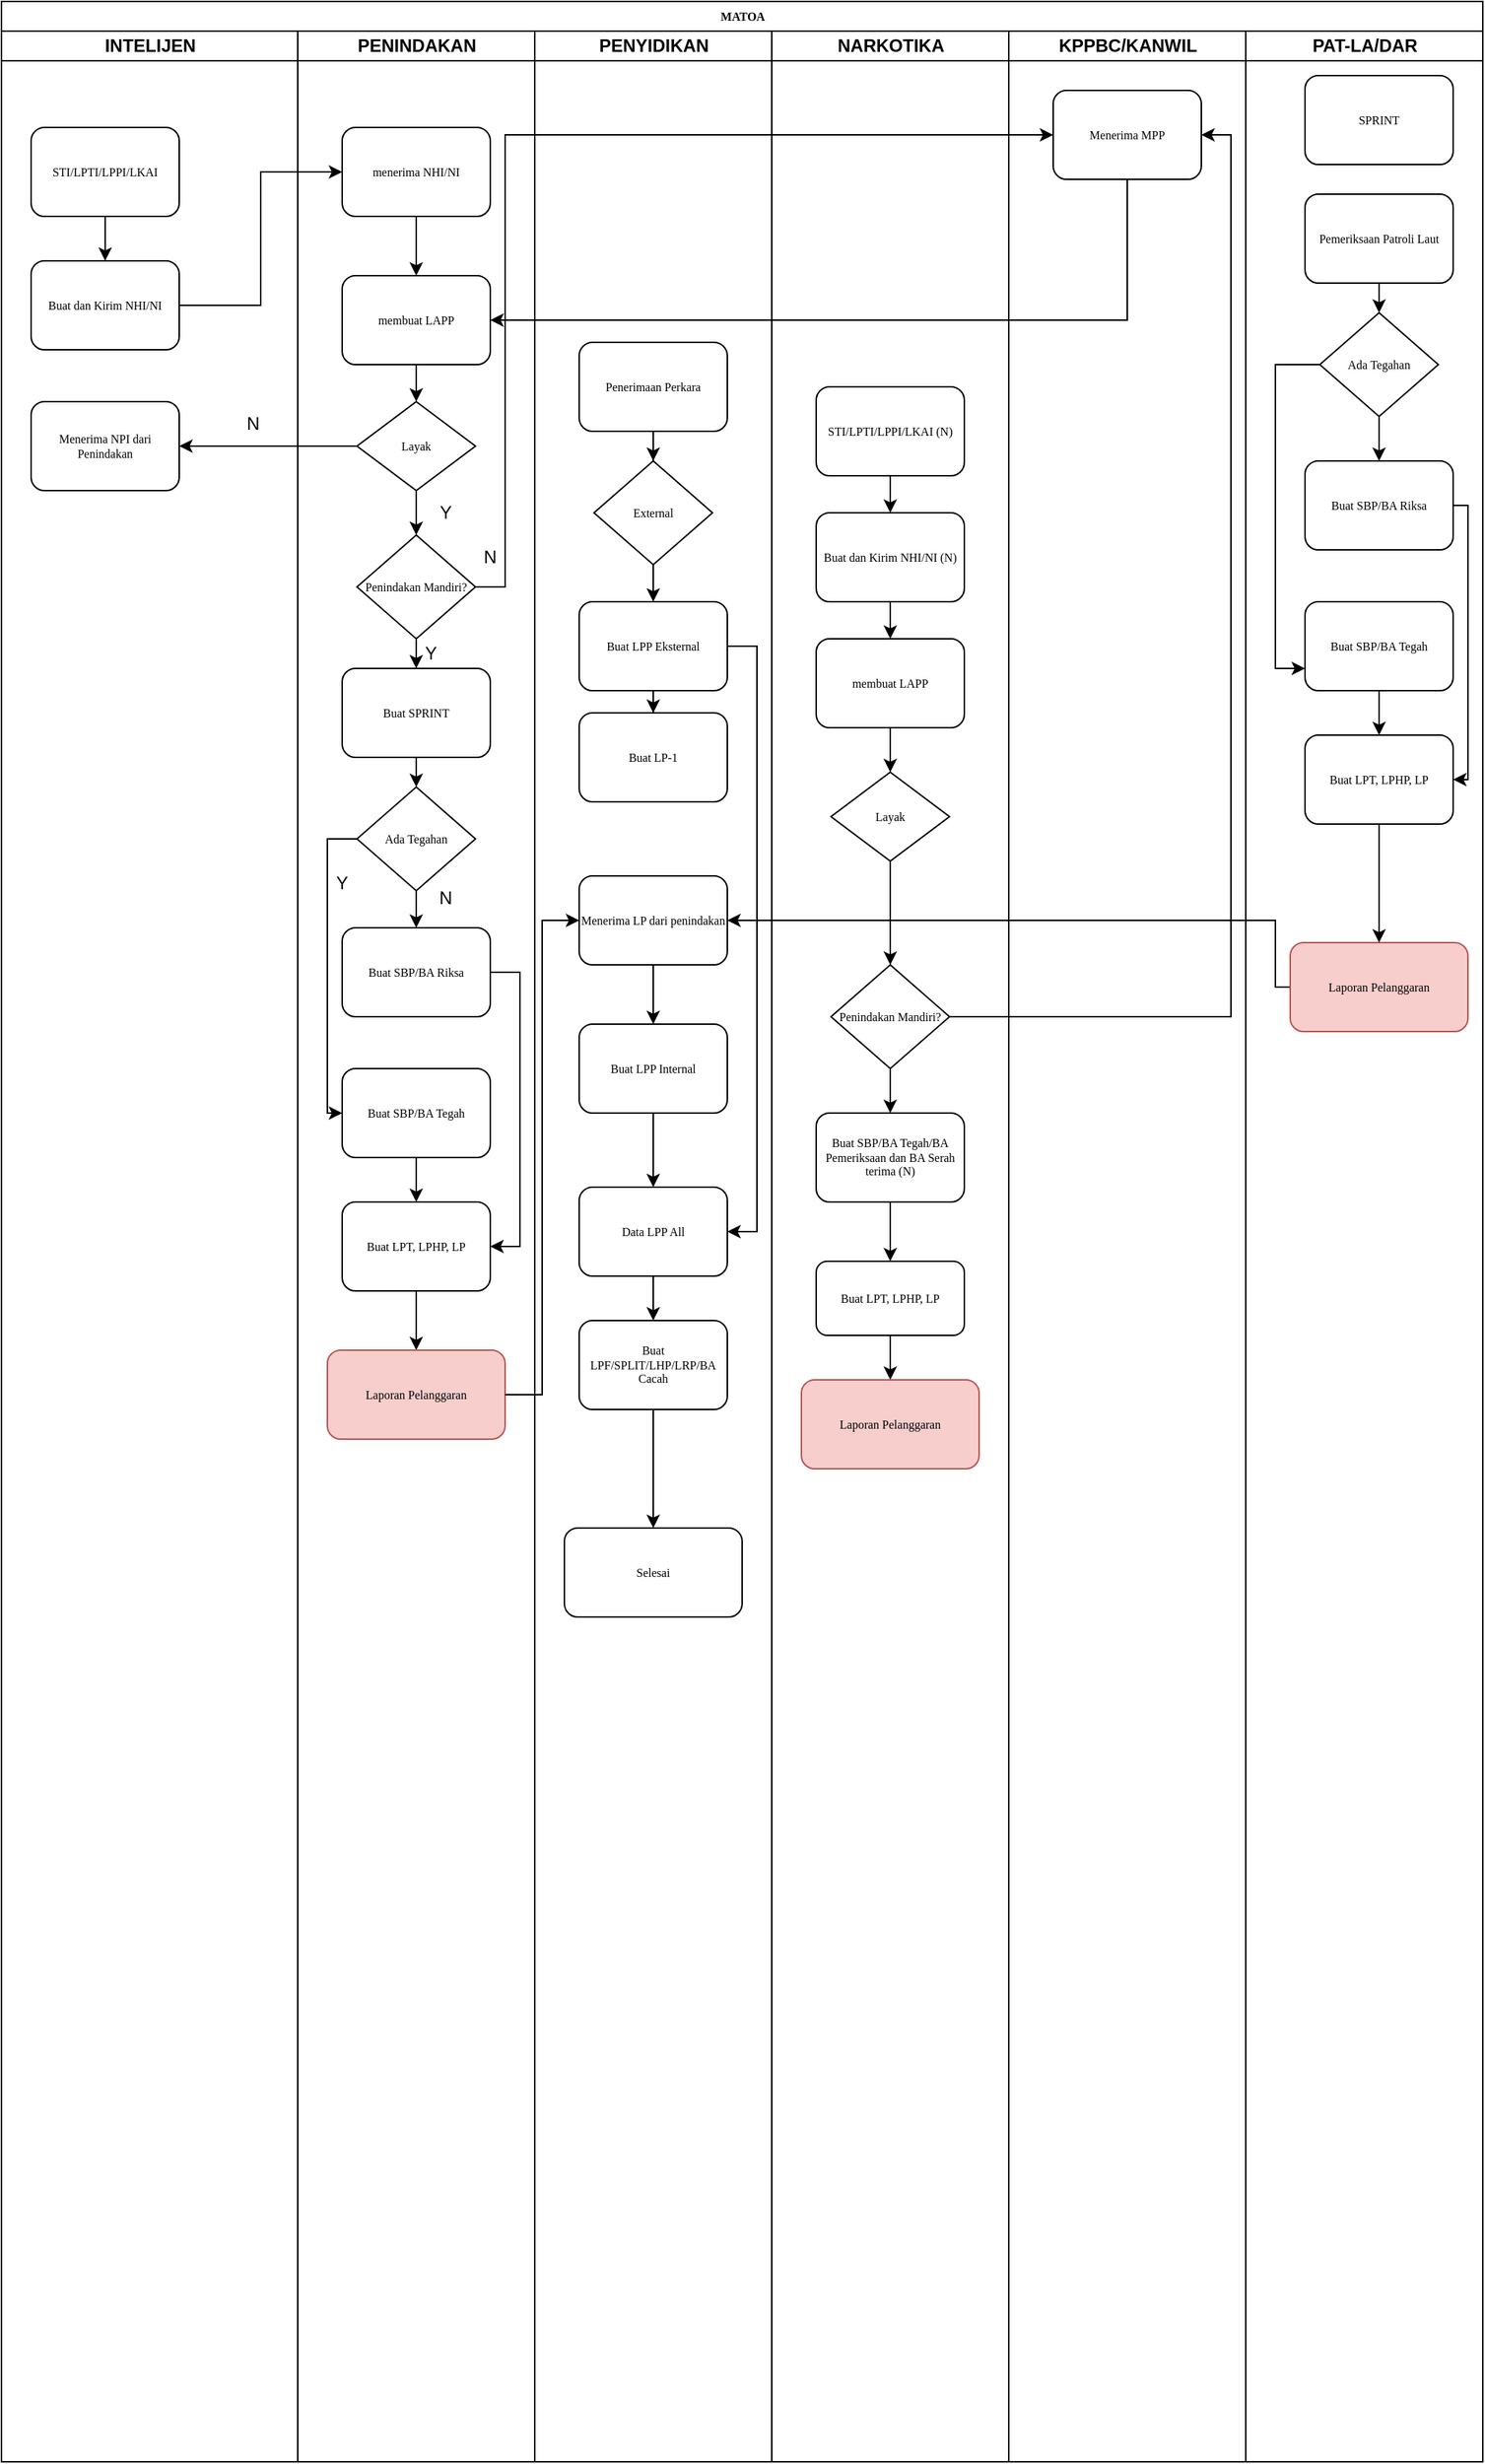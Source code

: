 <mxfile version="17.2.5" type="github">
  <diagram name="Page-1" id="74e2e168-ea6b-b213-b513-2b3c1d86103e">
    <mxGraphModel dx="1038" dy="539" grid="1" gridSize="10" guides="1" tooltips="1" connect="1" arrows="1" fold="1" page="1" pageScale="1" pageWidth="1100" pageHeight="850" background="none" math="0" shadow="0">
      <root>
        <mxCell id="0" />
        <mxCell id="1" parent="0" />
        <mxCell id="77e6c97f196da883-1" value="MATOA" style="swimlane;html=1;childLayout=stackLayout;startSize=20;rounded=0;shadow=0;labelBackgroundColor=none;strokeWidth=1;fontFamily=Verdana;fontSize=8;align=center;" parent="1" vertex="1">
          <mxGeometry x="70" y="20" width="1000" height="1660" as="geometry" />
        </mxCell>
        <mxCell id="77e6c97f196da883-2" value="INTELIJEN" style="swimlane;html=1;startSize=20;" parent="77e6c97f196da883-1" vertex="1">
          <mxGeometry y="20" width="200" height="1640" as="geometry" />
        </mxCell>
        <mxCell id="7GiVfeUsD4dQWoVJkpCe-1" style="edgeStyle=orthogonalEdgeStyle;rounded=0;orthogonalLoop=1;jettySize=auto;html=1;exitX=0.5;exitY=1;exitDx=0;exitDy=0;entryX=0.5;entryY=0;entryDx=0;entryDy=0;" edge="1" parent="77e6c97f196da883-2" source="77e6c97f196da883-8" target="77e6c97f196da883-9">
          <mxGeometry relative="1" as="geometry" />
        </mxCell>
        <mxCell id="77e6c97f196da883-8" value="STI/LPTI/LPPI/LKAI" style="rounded=1;whiteSpace=wrap;html=1;shadow=0;labelBackgroundColor=none;strokeWidth=1;fontFamily=Verdana;fontSize=8;align=center;" parent="77e6c97f196da883-2" vertex="1">
          <mxGeometry x="20" y="65" width="100" height="60" as="geometry" />
        </mxCell>
        <mxCell id="77e6c97f196da883-9" value="Buat dan Kirim NHI/NI" style="rounded=1;whiteSpace=wrap;html=1;shadow=0;labelBackgroundColor=none;strokeWidth=1;fontFamily=Verdana;fontSize=8;align=center;" parent="77e6c97f196da883-2" vertex="1">
          <mxGeometry x="20" y="155" width="100" height="60" as="geometry" />
        </mxCell>
        <mxCell id="7GiVfeUsD4dQWoVJkpCe-15" value="Menerima NPI dari Penindakan" style="rounded=1;whiteSpace=wrap;html=1;shadow=0;labelBackgroundColor=none;strokeWidth=1;fontFamily=Verdana;fontSize=8;align=center;" vertex="1" parent="77e6c97f196da883-2">
          <mxGeometry x="20" y="250" width="100" height="60" as="geometry" />
        </mxCell>
        <mxCell id="7GiVfeUsD4dQWoVJkpCe-20" value="N" style="text;html=1;strokeColor=none;fillColor=none;align=center;verticalAlign=middle;whiteSpace=wrap;rounded=0;" vertex="1" parent="77e6c97f196da883-2">
          <mxGeometry x="140" y="250" width="60" height="30" as="geometry" />
        </mxCell>
        <mxCell id="77e6c97f196da883-3" value="PENINDAKAN" style="swimlane;html=1;startSize=20;" parent="77e6c97f196da883-1" vertex="1">
          <mxGeometry x="200" y="20" width="160" height="1640" as="geometry" />
        </mxCell>
        <mxCell id="7GiVfeUsD4dQWoVJkpCe-5" style="edgeStyle=orthogonalEdgeStyle;rounded=0;orthogonalLoop=1;jettySize=auto;html=1;" edge="1" parent="77e6c97f196da883-3" source="77e6c97f196da883-11" target="7GiVfeUsD4dQWoVJkpCe-4">
          <mxGeometry relative="1" as="geometry" />
        </mxCell>
        <mxCell id="77e6c97f196da883-11" value="menerima NHI/NI" style="rounded=1;whiteSpace=wrap;html=1;shadow=0;labelBackgroundColor=none;strokeWidth=1;fontFamily=Verdana;fontSize=8;align=center;" parent="77e6c97f196da883-3" vertex="1">
          <mxGeometry x="30" y="65" width="100" height="60" as="geometry" />
        </mxCell>
        <mxCell id="7GiVfeUsD4dQWoVJkpCe-7" style="edgeStyle=orthogonalEdgeStyle;rounded=0;orthogonalLoop=1;jettySize=auto;html=1;exitX=0.5;exitY=1;exitDx=0;exitDy=0;" edge="1" parent="77e6c97f196da883-3" source="7GiVfeUsD4dQWoVJkpCe-4" target="7GiVfeUsD4dQWoVJkpCe-6">
          <mxGeometry relative="1" as="geometry" />
        </mxCell>
        <mxCell id="7GiVfeUsD4dQWoVJkpCe-4" value="membuat LAPP" style="rounded=1;whiteSpace=wrap;html=1;shadow=0;labelBackgroundColor=none;strokeWidth=1;fontFamily=Verdana;fontSize=8;align=center;" vertex="1" parent="77e6c97f196da883-3">
          <mxGeometry x="30" y="165" width="100" height="60" as="geometry" />
        </mxCell>
        <mxCell id="7GiVfeUsD4dQWoVJkpCe-6" value="Layak" style="rhombus;whiteSpace=wrap;html=1;rounded=0;shadow=0;labelBackgroundColor=none;strokeWidth=1;fontFamily=Verdana;fontSize=8;align=center;" vertex="1" parent="77e6c97f196da883-3">
          <mxGeometry x="40" y="250" width="80" height="60" as="geometry" />
        </mxCell>
        <mxCell id="7GiVfeUsD4dQWoVJkpCe-18" style="edgeStyle=orthogonalEdgeStyle;rounded=0;orthogonalLoop=1;jettySize=auto;html=1;entryX=0.5;entryY=0;entryDx=0;entryDy=0;" edge="1" parent="77e6c97f196da883-3" source="7GiVfeUsD4dQWoVJkpCe-13">
          <mxGeometry relative="1" as="geometry">
            <mxPoint x="80" y="430" as="targetPoint" />
          </mxGeometry>
        </mxCell>
        <mxCell id="7GiVfeUsD4dQWoVJkpCe-13" value="Penindakan Mandiri?" style="rhombus;whiteSpace=wrap;html=1;fontSize=8;fontFamily=Verdana;rounded=0;shadow=0;labelBackgroundColor=none;strokeWidth=1;" vertex="1" parent="77e6c97f196da883-3">
          <mxGeometry x="40" y="340" width="80" height="70" as="geometry" />
        </mxCell>
        <mxCell id="7GiVfeUsD4dQWoVJkpCe-14" value="" style="edgeStyle=orthogonalEdgeStyle;rounded=0;orthogonalLoop=1;jettySize=auto;html=1;" edge="1" parent="77e6c97f196da883-3" source="7GiVfeUsD4dQWoVJkpCe-6" target="7GiVfeUsD4dQWoVJkpCe-13">
          <mxGeometry relative="1" as="geometry" />
        </mxCell>
        <mxCell id="7GiVfeUsD4dQWoVJkpCe-38" style="edgeStyle=orthogonalEdgeStyle;rounded=0;orthogonalLoop=1;jettySize=auto;html=1;exitX=0.5;exitY=1;exitDx=0;exitDy=0;" edge="1" parent="77e6c97f196da883-3" source="7GiVfeUsD4dQWoVJkpCe-19" target="7GiVfeUsD4dQWoVJkpCe-24">
          <mxGeometry relative="1" as="geometry" />
        </mxCell>
        <mxCell id="7GiVfeUsD4dQWoVJkpCe-39" style="edgeStyle=orthogonalEdgeStyle;rounded=0;orthogonalLoop=1;jettySize=auto;html=1;exitX=0;exitY=0.5;exitDx=0;exitDy=0;entryX=0;entryY=0.5;entryDx=0;entryDy=0;" edge="1" parent="77e6c97f196da883-3" source="7GiVfeUsD4dQWoVJkpCe-19" target="7GiVfeUsD4dQWoVJkpCe-26">
          <mxGeometry relative="1" as="geometry" />
        </mxCell>
        <mxCell id="7GiVfeUsD4dQWoVJkpCe-19" value="Ada Tegahan" style="rhombus;whiteSpace=wrap;html=1;fontSize=8;fontFamily=Verdana;rounded=0;shadow=0;labelBackgroundColor=none;strokeWidth=1;" vertex="1" parent="77e6c97f196da883-3">
          <mxGeometry x="40" y="510" width="80" height="70" as="geometry" />
        </mxCell>
        <mxCell id="7GiVfeUsD4dQWoVJkpCe-21" value="Y" style="text;html=1;strokeColor=none;fillColor=none;align=center;verticalAlign=middle;whiteSpace=wrap;rounded=0;" vertex="1" parent="77e6c97f196da883-3">
          <mxGeometry x="70" y="310" width="60" height="30" as="geometry" />
        </mxCell>
        <mxCell id="7GiVfeUsD4dQWoVJkpCe-22" value="Y" style="text;html=1;strokeColor=none;fillColor=none;align=center;verticalAlign=middle;whiteSpace=wrap;rounded=0;" vertex="1" parent="77e6c97f196da883-3">
          <mxGeometry x="70" y="410" width="40" height="20" as="geometry" />
        </mxCell>
        <mxCell id="7GiVfeUsD4dQWoVJkpCe-42" style="edgeStyle=orthogonalEdgeStyle;rounded=0;orthogonalLoop=1;jettySize=auto;html=1;exitX=1;exitY=0.5;exitDx=0;exitDy=0;entryX=1;entryY=0.5;entryDx=0;entryDy=0;" edge="1" parent="77e6c97f196da883-3" source="7GiVfeUsD4dQWoVJkpCe-24" target="7GiVfeUsD4dQWoVJkpCe-35">
          <mxGeometry relative="1" as="geometry" />
        </mxCell>
        <mxCell id="7GiVfeUsD4dQWoVJkpCe-24" value="Buat SBP/BA Riksa" style="rounded=1;whiteSpace=wrap;html=1;shadow=0;labelBackgroundColor=none;strokeWidth=1;fontFamily=Verdana;fontSize=8;align=center;" vertex="1" parent="77e6c97f196da883-3">
          <mxGeometry x="30" y="605" width="100" height="60" as="geometry" />
        </mxCell>
        <mxCell id="7GiVfeUsD4dQWoVJkpCe-31" value="N" style="text;html=1;strokeColor=none;fillColor=none;align=center;verticalAlign=middle;whiteSpace=wrap;rounded=0;" vertex="1" parent="77e6c97f196da883-3">
          <mxGeometry x="120" y="350" width="20" height="10" as="geometry" />
        </mxCell>
        <mxCell id="7GiVfeUsD4dQWoVJkpCe-41" style="edgeStyle=orthogonalEdgeStyle;rounded=0;orthogonalLoop=1;jettySize=auto;html=1;exitX=0.5;exitY=1;exitDx=0;exitDy=0;" edge="1" parent="77e6c97f196da883-3" source="7GiVfeUsD4dQWoVJkpCe-26" target="7GiVfeUsD4dQWoVJkpCe-35">
          <mxGeometry relative="1" as="geometry" />
        </mxCell>
        <mxCell id="7GiVfeUsD4dQWoVJkpCe-26" value="Buat SBP/BA Tegah" style="rounded=1;whiteSpace=wrap;html=1;shadow=0;labelBackgroundColor=none;strokeWidth=1;fontFamily=Verdana;fontSize=8;align=center;" vertex="1" parent="77e6c97f196da883-3">
          <mxGeometry x="30" y="700" width="100" height="60" as="geometry" />
        </mxCell>
        <mxCell id="7GiVfeUsD4dQWoVJkpCe-68" style="edgeStyle=orthogonalEdgeStyle;rounded=0;orthogonalLoop=1;jettySize=auto;html=1;exitX=0.5;exitY=1;exitDx=0;exitDy=0;entryX=0.5;entryY=0;entryDx=0;entryDy=0;" edge="1" parent="77e6c97f196da883-3" source="7GiVfeUsD4dQWoVJkpCe-35" target="7GiVfeUsD4dQWoVJkpCe-66">
          <mxGeometry relative="1" as="geometry" />
        </mxCell>
        <mxCell id="7GiVfeUsD4dQWoVJkpCe-35" value="Buat LPT, LPHP, LP" style="rounded=1;whiteSpace=wrap;html=1;shadow=0;labelBackgroundColor=none;strokeWidth=1;fontFamily=Verdana;fontSize=8;align=center;" vertex="1" parent="77e6c97f196da883-3">
          <mxGeometry x="30" y="790" width="100" height="60" as="geometry" />
        </mxCell>
        <mxCell id="7GiVfeUsD4dQWoVJkpCe-36" value="Buat SPRINT" style="rounded=1;whiteSpace=wrap;html=1;shadow=0;labelBackgroundColor=none;strokeWidth=1;fontFamily=Verdana;fontSize=8;align=center;" vertex="1" parent="77e6c97f196da883-3">
          <mxGeometry x="30" y="430" width="100" height="60" as="geometry" />
        </mxCell>
        <mxCell id="7GiVfeUsD4dQWoVJkpCe-43" value="N" style="text;html=1;strokeColor=none;fillColor=none;align=center;verticalAlign=middle;whiteSpace=wrap;rounded=0;" vertex="1" parent="77e6c97f196da883-3">
          <mxGeometry x="90" y="580" width="20" height="10" as="geometry" />
        </mxCell>
        <mxCell id="7GiVfeUsD4dQWoVJkpCe-44" value="Y" style="text;html=1;strokeColor=none;fillColor=none;align=center;verticalAlign=middle;whiteSpace=wrap;rounded=0;" vertex="1" parent="77e6c97f196da883-3">
          <mxGeometry x="20" y="570" width="20" height="10" as="geometry" />
        </mxCell>
        <mxCell id="7GiVfeUsD4dQWoVJkpCe-66" value="Laporan Pelanggaran" style="whiteSpace=wrap;html=1;fontSize=8;fontFamily=Verdana;rounded=1;shadow=0;labelBackgroundColor=none;strokeWidth=1;fillColor=#f8cecc;strokeColor=#b85450;" vertex="1" parent="77e6c97f196da883-3">
          <mxGeometry x="20" y="890" width="120" height="60" as="geometry" />
        </mxCell>
        <mxCell id="77e6c97f196da883-4" value="PENYIDIKAN" style="swimlane;html=1;startSize=20;" parent="77e6c97f196da883-1" vertex="1">
          <mxGeometry x="360" y="20" width="160" height="1640" as="geometry">
            <mxRectangle x="360" y="20" width="30" height="1110" as="alternateBounds" />
          </mxGeometry>
        </mxCell>
        <mxCell id="7GiVfeUsD4dQWoVJkpCe-46" value="Menerima LP dari penindakan" style="rounded=1;whiteSpace=wrap;html=1;shadow=0;labelBackgroundColor=none;strokeWidth=1;fontFamily=Verdana;fontSize=8;align=center;" vertex="1" parent="77e6c97f196da883-4">
          <mxGeometry x="30" y="570" width="100" height="60" as="geometry" />
        </mxCell>
        <mxCell id="7GiVfeUsD4dQWoVJkpCe-75" style="edgeStyle=orthogonalEdgeStyle;rounded=0;orthogonalLoop=1;jettySize=auto;html=1;exitX=0.5;exitY=1;exitDx=0;exitDy=0;" edge="1" parent="77e6c97f196da883-4" source="7GiVfeUsD4dQWoVJkpCe-71" target="7GiVfeUsD4dQWoVJkpCe-72">
          <mxGeometry relative="1" as="geometry" />
        </mxCell>
        <mxCell id="7GiVfeUsD4dQWoVJkpCe-71" value="Penerimaan Perkara" style="rounded=1;whiteSpace=wrap;html=1;shadow=0;labelBackgroundColor=none;strokeWidth=1;fontFamily=Verdana;fontSize=8;align=center;" vertex="1" parent="77e6c97f196da883-4">
          <mxGeometry x="30" y="210" width="100" height="60" as="geometry" />
        </mxCell>
        <mxCell id="7GiVfeUsD4dQWoVJkpCe-79" style="edgeStyle=orthogonalEdgeStyle;rounded=0;orthogonalLoop=1;jettySize=auto;html=1;entryX=0.5;entryY=0;entryDx=0;entryDy=0;" edge="1" parent="77e6c97f196da883-4" source="7GiVfeUsD4dQWoVJkpCe-72" target="7GiVfeUsD4dQWoVJkpCe-78">
          <mxGeometry relative="1" as="geometry" />
        </mxCell>
        <mxCell id="7GiVfeUsD4dQWoVJkpCe-72" value="External" style="rhombus;whiteSpace=wrap;html=1;fontSize=8;fontFamily=Verdana;rounded=0;shadow=0;labelBackgroundColor=none;strokeWidth=1;" vertex="1" parent="77e6c97f196da883-4">
          <mxGeometry x="40" y="290" width="80" height="70" as="geometry" />
        </mxCell>
        <mxCell id="7GiVfeUsD4dQWoVJkpCe-81" style="edgeStyle=orthogonalEdgeStyle;rounded=0;orthogonalLoop=1;jettySize=auto;html=1;exitX=0.5;exitY=1;exitDx=0;exitDy=0;" edge="1" parent="77e6c97f196da883-4" source="7GiVfeUsD4dQWoVJkpCe-78" target="7GiVfeUsD4dQWoVJkpCe-80">
          <mxGeometry relative="1" as="geometry" />
        </mxCell>
        <mxCell id="7GiVfeUsD4dQWoVJkpCe-87" style="edgeStyle=orthogonalEdgeStyle;rounded=0;orthogonalLoop=1;jettySize=auto;html=1;exitX=1;exitY=0.5;exitDx=0;exitDy=0;entryX=1;entryY=0.5;entryDx=0;entryDy=0;" edge="1" parent="77e6c97f196da883-4" source="7GiVfeUsD4dQWoVJkpCe-78" target="7GiVfeUsD4dQWoVJkpCe-84">
          <mxGeometry relative="1" as="geometry" />
        </mxCell>
        <mxCell id="7GiVfeUsD4dQWoVJkpCe-78" value="Buat LPP Eksternal" style="rounded=1;whiteSpace=wrap;html=1;shadow=0;labelBackgroundColor=none;strokeWidth=1;fontFamily=Verdana;fontSize=8;align=center;" vertex="1" parent="77e6c97f196da883-4">
          <mxGeometry x="30" y="385" width="100" height="60" as="geometry" />
        </mxCell>
        <mxCell id="7GiVfeUsD4dQWoVJkpCe-80" value="Buat LP-1" style="rounded=1;whiteSpace=wrap;html=1;shadow=0;labelBackgroundColor=none;strokeWidth=1;fontFamily=Verdana;fontSize=8;align=center;" vertex="1" parent="77e6c97f196da883-4">
          <mxGeometry x="30" y="460" width="100" height="60" as="geometry" />
        </mxCell>
        <mxCell id="7GiVfeUsD4dQWoVJkpCe-86" style="edgeStyle=orthogonalEdgeStyle;rounded=0;orthogonalLoop=1;jettySize=auto;html=1;exitX=0.5;exitY=1;exitDx=0;exitDy=0;entryX=0.5;entryY=0;entryDx=0;entryDy=0;" edge="1" parent="77e6c97f196da883-4" source="7GiVfeUsD4dQWoVJkpCe-83" target="7GiVfeUsD4dQWoVJkpCe-84">
          <mxGeometry relative="1" as="geometry" />
        </mxCell>
        <mxCell id="7GiVfeUsD4dQWoVJkpCe-83" value="Buat LPP Internal" style="rounded=1;whiteSpace=wrap;html=1;shadow=0;labelBackgroundColor=none;strokeWidth=1;fontFamily=Verdana;fontSize=8;align=center;" vertex="1" parent="77e6c97f196da883-4">
          <mxGeometry x="30" y="670" width="100" height="60" as="geometry" />
        </mxCell>
        <mxCell id="7GiVfeUsD4dQWoVJkpCe-84" value="Data LPP All" style="rounded=1;whiteSpace=wrap;html=1;shadow=0;labelBackgroundColor=none;strokeWidth=1;fontFamily=Verdana;fontSize=8;align=center;" vertex="1" parent="77e6c97f196da883-4">
          <mxGeometry x="30" y="780" width="100" height="60" as="geometry" />
        </mxCell>
        <mxCell id="7GiVfeUsD4dQWoVJkpCe-89" value="Buat LPF/SPLIT/LHP/LRP/BA Cacah" style="rounded=1;whiteSpace=wrap;html=1;shadow=0;labelBackgroundColor=none;strokeWidth=1;fontFamily=Verdana;fontSize=8;align=center;" vertex="1" parent="77e6c97f196da883-4">
          <mxGeometry x="30" y="870" width="100" height="60" as="geometry" />
        </mxCell>
        <mxCell id="77e6c97f196da883-5" value="NARKOTIKA" style="swimlane;html=1;startSize=20;" parent="77e6c97f196da883-1" vertex="1">
          <mxGeometry x="520" y="20" width="160" height="1640" as="geometry" />
        </mxCell>
        <mxCell id="7GiVfeUsD4dQWoVJkpCe-97" style="edgeStyle=orthogonalEdgeStyle;rounded=0;orthogonalLoop=1;jettySize=auto;html=1;exitX=0.5;exitY=1;exitDx=0;exitDy=0;" edge="1" parent="77e6c97f196da883-5" source="7GiVfeUsD4dQWoVJkpCe-93" target="7GiVfeUsD4dQWoVJkpCe-94">
          <mxGeometry relative="1" as="geometry" />
        </mxCell>
        <mxCell id="7GiVfeUsD4dQWoVJkpCe-93" value="STI/LPTI/LPPI/LKAI (N)" style="rounded=1;whiteSpace=wrap;html=1;shadow=0;labelBackgroundColor=none;strokeWidth=1;fontFamily=Verdana;fontSize=8;align=center;" vertex="1" parent="77e6c97f196da883-5">
          <mxGeometry x="30" y="240" width="100" height="60" as="geometry" />
        </mxCell>
        <mxCell id="7GiVfeUsD4dQWoVJkpCe-98" style="edgeStyle=orthogonalEdgeStyle;rounded=0;orthogonalLoop=1;jettySize=auto;html=1;exitX=0.5;exitY=1;exitDx=0;exitDy=0;" edge="1" parent="77e6c97f196da883-5" source="7GiVfeUsD4dQWoVJkpCe-94" target="7GiVfeUsD4dQWoVJkpCe-95">
          <mxGeometry relative="1" as="geometry" />
        </mxCell>
        <mxCell id="7GiVfeUsD4dQWoVJkpCe-94" value="Buat dan Kirim NHI/NI (N)" style="rounded=1;whiteSpace=wrap;html=1;shadow=0;labelBackgroundColor=none;strokeWidth=1;fontFamily=Verdana;fontSize=8;align=center;" vertex="1" parent="77e6c97f196da883-5">
          <mxGeometry x="30" y="325" width="100" height="60" as="geometry" />
        </mxCell>
        <mxCell id="7GiVfeUsD4dQWoVJkpCe-99" style="edgeStyle=orthogonalEdgeStyle;rounded=0;orthogonalLoop=1;jettySize=auto;html=1;exitX=0.5;exitY=1;exitDx=0;exitDy=0;" edge="1" parent="77e6c97f196da883-5" source="7GiVfeUsD4dQWoVJkpCe-95" target="7GiVfeUsD4dQWoVJkpCe-96">
          <mxGeometry relative="1" as="geometry" />
        </mxCell>
        <mxCell id="7GiVfeUsD4dQWoVJkpCe-95" value="membuat LAPP" style="rounded=1;whiteSpace=wrap;html=1;shadow=0;labelBackgroundColor=none;strokeWidth=1;fontFamily=Verdana;fontSize=8;align=center;" vertex="1" parent="77e6c97f196da883-5">
          <mxGeometry x="30" y="410" width="100" height="60" as="geometry" />
        </mxCell>
        <mxCell id="7GiVfeUsD4dQWoVJkpCe-101" style="edgeStyle=orthogonalEdgeStyle;rounded=0;orthogonalLoop=1;jettySize=auto;html=1;exitX=0.5;exitY=1;exitDx=0;exitDy=0;" edge="1" parent="77e6c97f196da883-5" source="7GiVfeUsD4dQWoVJkpCe-96" target="7GiVfeUsD4dQWoVJkpCe-100">
          <mxGeometry relative="1" as="geometry" />
        </mxCell>
        <mxCell id="7GiVfeUsD4dQWoVJkpCe-96" value="Layak" style="rhombus;whiteSpace=wrap;html=1;rounded=0;shadow=0;labelBackgroundColor=none;strokeWidth=1;fontFamily=Verdana;fontSize=8;align=center;" vertex="1" parent="77e6c97f196da883-5">
          <mxGeometry x="40" y="500" width="80" height="60" as="geometry" />
        </mxCell>
        <mxCell id="7GiVfeUsD4dQWoVJkpCe-103" style="edgeStyle=orthogonalEdgeStyle;rounded=0;orthogonalLoop=1;jettySize=auto;html=1;exitX=0.5;exitY=1;exitDx=0;exitDy=0;" edge="1" parent="77e6c97f196da883-5" source="7GiVfeUsD4dQWoVJkpCe-100" target="7GiVfeUsD4dQWoVJkpCe-102">
          <mxGeometry relative="1" as="geometry" />
        </mxCell>
        <mxCell id="7GiVfeUsD4dQWoVJkpCe-100" value="Penindakan Mandiri?" style="rhombus;whiteSpace=wrap;html=1;fontSize=8;fontFamily=Verdana;rounded=0;shadow=0;labelBackgroundColor=none;strokeWidth=1;" vertex="1" parent="77e6c97f196da883-5">
          <mxGeometry x="40" y="630" width="80" height="70" as="geometry" />
        </mxCell>
        <mxCell id="7GiVfeUsD4dQWoVJkpCe-105" style="edgeStyle=orthogonalEdgeStyle;rounded=0;orthogonalLoop=1;jettySize=auto;html=1;exitX=0.5;exitY=1;exitDx=0;exitDy=0;" edge="1" parent="77e6c97f196da883-5" source="7GiVfeUsD4dQWoVJkpCe-102" target="7GiVfeUsD4dQWoVJkpCe-104">
          <mxGeometry relative="1" as="geometry" />
        </mxCell>
        <mxCell id="7GiVfeUsD4dQWoVJkpCe-102" value="Buat SBP/BA Tegah/BA Pemeriksaan dan BA Serah terima (N)" style="rounded=1;whiteSpace=wrap;html=1;shadow=0;labelBackgroundColor=none;strokeWidth=1;fontFamily=Verdana;fontSize=8;align=center;" vertex="1" parent="77e6c97f196da883-5">
          <mxGeometry x="30" y="730" width="100" height="60" as="geometry" />
        </mxCell>
        <mxCell id="7GiVfeUsD4dQWoVJkpCe-107" style="edgeStyle=orthogonalEdgeStyle;rounded=0;orthogonalLoop=1;jettySize=auto;html=1;" edge="1" parent="77e6c97f196da883-5" source="7GiVfeUsD4dQWoVJkpCe-104" target="7GiVfeUsD4dQWoVJkpCe-106">
          <mxGeometry relative="1" as="geometry" />
        </mxCell>
        <mxCell id="7GiVfeUsD4dQWoVJkpCe-104" value="Buat LPT, LPHP, LP" style="rounded=1;whiteSpace=wrap;html=1;shadow=0;labelBackgroundColor=none;strokeWidth=1;fontFamily=Verdana;fontSize=8;align=center;" vertex="1" parent="77e6c97f196da883-5">
          <mxGeometry x="30" y="830" width="100" height="50" as="geometry" />
        </mxCell>
        <mxCell id="7GiVfeUsD4dQWoVJkpCe-106" value="Laporan Pelanggaran" style="whiteSpace=wrap;html=1;fontSize=8;fontFamily=Verdana;rounded=1;shadow=0;labelBackgroundColor=none;strokeWidth=1;fillColor=#f8cecc;strokeColor=#b85450;" vertex="1" parent="77e6c97f196da883-5">
          <mxGeometry x="20" y="910" width="120" height="60" as="geometry" />
        </mxCell>
        <mxCell id="77e6c97f196da883-6" value="KPPBC/KANWIL" style="swimlane;html=1;startSize=20;" parent="77e6c97f196da883-1" vertex="1">
          <mxGeometry x="680" y="20" width="160" height="1640" as="geometry" />
        </mxCell>
        <mxCell id="7GiVfeUsD4dQWoVJkpCe-30" value="Menerima MPP" style="rounded=1;whiteSpace=wrap;html=1;shadow=0;labelBackgroundColor=none;strokeWidth=1;fontFamily=Verdana;fontSize=8;align=center;" vertex="1" parent="77e6c97f196da883-6">
          <mxGeometry x="30" y="40" width="100" height="60" as="geometry" />
        </mxCell>
        <mxCell id="77e6c97f196da883-7" value="PAT-LA/DAR" style="swimlane;html=1;startSize=20;" parent="77e6c97f196da883-1" vertex="1">
          <mxGeometry x="840" y="20" width="160" height="1640" as="geometry" />
        </mxCell>
        <mxCell id="7GiVfeUsD4dQWoVJkpCe-54" style="edgeStyle=orthogonalEdgeStyle;rounded=0;orthogonalLoop=1;jettySize=auto;html=1;exitX=0.5;exitY=1;exitDx=0;exitDy=0;entryX=0.5;entryY=0;entryDx=0;entryDy=0;" edge="1" parent="77e6c97f196da883-7" source="7GiVfeUsD4dQWoVJkpCe-48" target="7GiVfeUsD4dQWoVJkpCe-52">
          <mxGeometry relative="1" as="geometry" />
        </mxCell>
        <mxCell id="7GiVfeUsD4dQWoVJkpCe-48" value="Pemeriksaan Patroli Laut" style="rounded=1;whiteSpace=wrap;html=1;shadow=0;labelBackgroundColor=none;strokeWidth=1;fontFamily=Verdana;fontSize=8;align=center;" vertex="1" parent="77e6c97f196da883-7">
          <mxGeometry x="40" y="110" width="100" height="60" as="geometry" />
        </mxCell>
        <mxCell id="7GiVfeUsD4dQWoVJkpCe-59" style="edgeStyle=orthogonalEdgeStyle;rounded=0;orthogonalLoop=1;jettySize=auto;html=1;entryX=0.5;entryY=0;entryDx=0;entryDy=0;" edge="1" parent="77e6c97f196da883-7" source="7GiVfeUsD4dQWoVJkpCe-52" target="7GiVfeUsD4dQWoVJkpCe-56">
          <mxGeometry relative="1" as="geometry" />
        </mxCell>
        <mxCell id="7GiVfeUsD4dQWoVJkpCe-60" style="edgeStyle=orthogonalEdgeStyle;rounded=0;orthogonalLoop=1;jettySize=auto;html=1;entryX=0;entryY=0.75;entryDx=0;entryDy=0;" edge="1" parent="77e6c97f196da883-7" source="7GiVfeUsD4dQWoVJkpCe-52" target="7GiVfeUsD4dQWoVJkpCe-57">
          <mxGeometry relative="1" as="geometry">
            <Array as="points">
              <mxPoint x="20" y="225" />
              <mxPoint x="20" y="430" />
            </Array>
          </mxGeometry>
        </mxCell>
        <mxCell id="7GiVfeUsD4dQWoVJkpCe-52" value="Ada Tegahan" style="rhombus;whiteSpace=wrap;html=1;fontSize=8;fontFamily=Verdana;rounded=0;shadow=0;labelBackgroundColor=none;strokeWidth=1;" vertex="1" parent="77e6c97f196da883-7">
          <mxGeometry x="50" y="190" width="80" height="70" as="geometry" />
        </mxCell>
        <mxCell id="7GiVfeUsD4dQWoVJkpCe-53" value="SPRINT" style="rounded=1;whiteSpace=wrap;html=1;shadow=0;labelBackgroundColor=none;strokeWidth=1;fontFamily=Verdana;fontSize=8;align=center;" vertex="1" parent="77e6c97f196da883-7">
          <mxGeometry x="40" y="30" width="100" height="60" as="geometry" />
        </mxCell>
        <mxCell id="7GiVfeUsD4dQWoVJkpCe-61" style="edgeStyle=orthogonalEdgeStyle;rounded=0;orthogonalLoop=1;jettySize=auto;html=1;exitX=1;exitY=0.5;exitDx=0;exitDy=0;entryX=1;entryY=0.5;entryDx=0;entryDy=0;" edge="1" parent="77e6c97f196da883-7" source="7GiVfeUsD4dQWoVJkpCe-56" target="7GiVfeUsD4dQWoVJkpCe-58">
          <mxGeometry relative="1" as="geometry">
            <Array as="points">
              <mxPoint x="150" y="320" />
              <mxPoint x="150" y="505" />
            </Array>
          </mxGeometry>
        </mxCell>
        <mxCell id="7GiVfeUsD4dQWoVJkpCe-56" value="Buat SBP/BA Riksa" style="rounded=1;whiteSpace=wrap;html=1;shadow=0;labelBackgroundColor=none;strokeWidth=1;fontFamily=Verdana;fontSize=8;align=center;" vertex="1" parent="77e6c97f196da883-7">
          <mxGeometry x="40" y="290" width="100" height="60" as="geometry" />
        </mxCell>
        <mxCell id="7GiVfeUsD4dQWoVJkpCe-62" style="edgeStyle=orthogonalEdgeStyle;rounded=0;orthogonalLoop=1;jettySize=auto;html=1;exitX=0.5;exitY=1;exitDx=0;exitDy=0;entryX=0.5;entryY=0;entryDx=0;entryDy=0;" edge="1" parent="77e6c97f196da883-7" source="7GiVfeUsD4dQWoVJkpCe-57" target="7GiVfeUsD4dQWoVJkpCe-58">
          <mxGeometry relative="1" as="geometry" />
        </mxCell>
        <mxCell id="7GiVfeUsD4dQWoVJkpCe-57" value="Buat SBP/BA Tegah" style="rounded=1;whiteSpace=wrap;html=1;shadow=0;labelBackgroundColor=none;strokeWidth=1;fontFamily=Verdana;fontSize=8;align=center;" vertex="1" parent="77e6c97f196da883-7">
          <mxGeometry x="40" y="385" width="100" height="60" as="geometry" />
        </mxCell>
        <mxCell id="7GiVfeUsD4dQWoVJkpCe-58" value="Buat LPT, LPHP, LP" style="rounded=1;whiteSpace=wrap;html=1;shadow=0;labelBackgroundColor=none;strokeWidth=1;fontFamily=Verdana;fontSize=8;align=center;" vertex="1" parent="77e6c97f196da883-7">
          <mxGeometry x="40" y="475" width="100" height="60" as="geometry" />
        </mxCell>
        <mxCell id="7GiVfeUsD4dQWoVJkpCe-3" style="edgeStyle=orthogonalEdgeStyle;rounded=0;orthogonalLoop=1;jettySize=auto;html=1;exitX=1;exitY=0.5;exitDx=0;exitDy=0;entryX=0;entryY=0.5;entryDx=0;entryDy=0;" edge="1" parent="77e6c97f196da883-1" source="77e6c97f196da883-9" target="77e6c97f196da883-11">
          <mxGeometry relative="1" as="geometry" />
        </mxCell>
        <mxCell id="7GiVfeUsD4dQWoVJkpCe-16" style="edgeStyle=orthogonalEdgeStyle;rounded=0;orthogonalLoop=1;jettySize=auto;html=1;exitX=0;exitY=0.5;exitDx=0;exitDy=0;entryX=1;entryY=0.5;entryDx=0;entryDy=0;" edge="1" parent="77e6c97f196da883-1" source="7GiVfeUsD4dQWoVJkpCe-6" target="7GiVfeUsD4dQWoVJkpCe-15">
          <mxGeometry relative="1" as="geometry" />
        </mxCell>
        <mxCell id="7GiVfeUsD4dQWoVJkpCe-29" style="edgeStyle=orthogonalEdgeStyle;rounded=0;orthogonalLoop=1;jettySize=auto;html=1;exitX=1;exitY=0.5;exitDx=0;exitDy=0;entryX=0;entryY=0.5;entryDx=0;entryDy=0;" edge="1" parent="77e6c97f196da883-1" source="7GiVfeUsD4dQWoVJkpCe-13" target="7GiVfeUsD4dQWoVJkpCe-30">
          <mxGeometry relative="1" as="geometry">
            <mxPoint x="770" y="395" as="targetPoint" />
            <Array as="points">
              <mxPoint x="340" y="395" />
              <mxPoint x="340" y="90" />
            </Array>
          </mxGeometry>
        </mxCell>
        <mxCell id="7GiVfeUsD4dQWoVJkpCe-33" style="edgeStyle=orthogonalEdgeStyle;rounded=0;orthogonalLoop=1;jettySize=auto;html=1;exitX=0.5;exitY=1;exitDx=0;exitDy=0;entryX=1;entryY=0.5;entryDx=0;entryDy=0;" edge="1" parent="77e6c97f196da883-1" source="7GiVfeUsD4dQWoVJkpCe-30" target="7GiVfeUsD4dQWoVJkpCe-4">
          <mxGeometry relative="1" as="geometry" />
        </mxCell>
        <mxCell id="7GiVfeUsD4dQWoVJkpCe-70" style="edgeStyle=orthogonalEdgeStyle;rounded=0;orthogonalLoop=1;jettySize=auto;html=1;entryX=0;entryY=0.5;entryDx=0;entryDy=0;" edge="1" parent="77e6c97f196da883-1" source="7GiVfeUsD4dQWoVJkpCe-66" target="7GiVfeUsD4dQWoVJkpCe-46">
          <mxGeometry relative="1" as="geometry" />
        </mxCell>
        <mxCell id="7GiVfeUsD4dQWoVJkpCe-109" style="edgeStyle=orthogonalEdgeStyle;rounded=0;orthogonalLoop=1;jettySize=auto;html=1;entryX=1;entryY=0.5;entryDx=0;entryDy=0;" edge="1" parent="77e6c97f196da883-1" source="7GiVfeUsD4dQWoVJkpCe-100" target="7GiVfeUsD4dQWoVJkpCe-30">
          <mxGeometry relative="1" as="geometry" />
        </mxCell>
        <mxCell id="7GiVfeUsD4dQWoVJkpCe-37" style="edgeStyle=orthogonalEdgeStyle;rounded=0;orthogonalLoop=1;jettySize=auto;html=1;" edge="1" parent="1" source="7GiVfeUsD4dQWoVJkpCe-36">
          <mxGeometry relative="1" as="geometry">
            <mxPoint x="350" y="550" as="targetPoint" />
          </mxGeometry>
        </mxCell>
        <mxCell id="7GiVfeUsD4dQWoVJkpCe-92" style="edgeStyle=orthogonalEdgeStyle;rounded=0;orthogonalLoop=1;jettySize=auto;html=1;entryX=1;entryY=0.5;entryDx=0;entryDy=0;" edge="1" parent="1" source="7GiVfeUsD4dQWoVJkpCe-63" target="7GiVfeUsD4dQWoVJkpCe-46">
          <mxGeometry relative="1" as="geometry">
            <Array as="points">
              <mxPoint x="930" y="685" />
              <mxPoint x="930" y="640" />
            </Array>
          </mxGeometry>
        </mxCell>
        <mxCell id="7GiVfeUsD4dQWoVJkpCe-63" value="Laporan Pelanggaran" style="whiteSpace=wrap;html=1;fontSize=8;fontFamily=Verdana;rounded=1;shadow=0;labelBackgroundColor=none;strokeWidth=1;fillColor=#f8cecc;strokeColor=#b85450;" vertex="1" parent="1">
          <mxGeometry x="940" y="655" width="120" height="60" as="geometry" />
        </mxCell>
        <mxCell id="7GiVfeUsD4dQWoVJkpCe-64" value="" style="edgeStyle=orthogonalEdgeStyle;rounded=0;orthogonalLoop=1;jettySize=auto;html=1;" edge="1" parent="1" source="7GiVfeUsD4dQWoVJkpCe-58" target="7GiVfeUsD4dQWoVJkpCe-63">
          <mxGeometry relative="1" as="geometry" />
        </mxCell>
        <mxCell id="7GiVfeUsD4dQWoVJkpCe-82" style="edgeStyle=orthogonalEdgeStyle;rounded=0;orthogonalLoop=1;jettySize=auto;html=1;" edge="1" parent="1" source="7GiVfeUsD4dQWoVJkpCe-46">
          <mxGeometry relative="1" as="geometry">
            <mxPoint x="510" y="710" as="targetPoint" />
          </mxGeometry>
        </mxCell>
        <mxCell id="7GiVfeUsD4dQWoVJkpCe-88" style="edgeStyle=orthogonalEdgeStyle;rounded=0;orthogonalLoop=1;jettySize=auto;html=1;exitX=0.5;exitY=1;exitDx=0;exitDy=0;" edge="1" parent="1" source="7GiVfeUsD4dQWoVJkpCe-84">
          <mxGeometry relative="1" as="geometry">
            <mxPoint x="510" y="910" as="targetPoint" />
          </mxGeometry>
        </mxCell>
        <mxCell id="7GiVfeUsD4dQWoVJkpCe-90" value="Selesai" style="whiteSpace=wrap;html=1;fontSize=8;fontFamily=Verdana;rounded=1;shadow=0;labelBackgroundColor=none;strokeWidth=1;" vertex="1" parent="1">
          <mxGeometry x="450" y="1050" width="120" height="60" as="geometry" />
        </mxCell>
        <mxCell id="7GiVfeUsD4dQWoVJkpCe-91" value="" style="edgeStyle=orthogonalEdgeStyle;rounded=0;orthogonalLoop=1;jettySize=auto;html=1;" edge="1" parent="1" source="7GiVfeUsD4dQWoVJkpCe-89" target="7GiVfeUsD4dQWoVJkpCe-90">
          <mxGeometry relative="1" as="geometry" />
        </mxCell>
      </root>
    </mxGraphModel>
  </diagram>
</mxfile>
